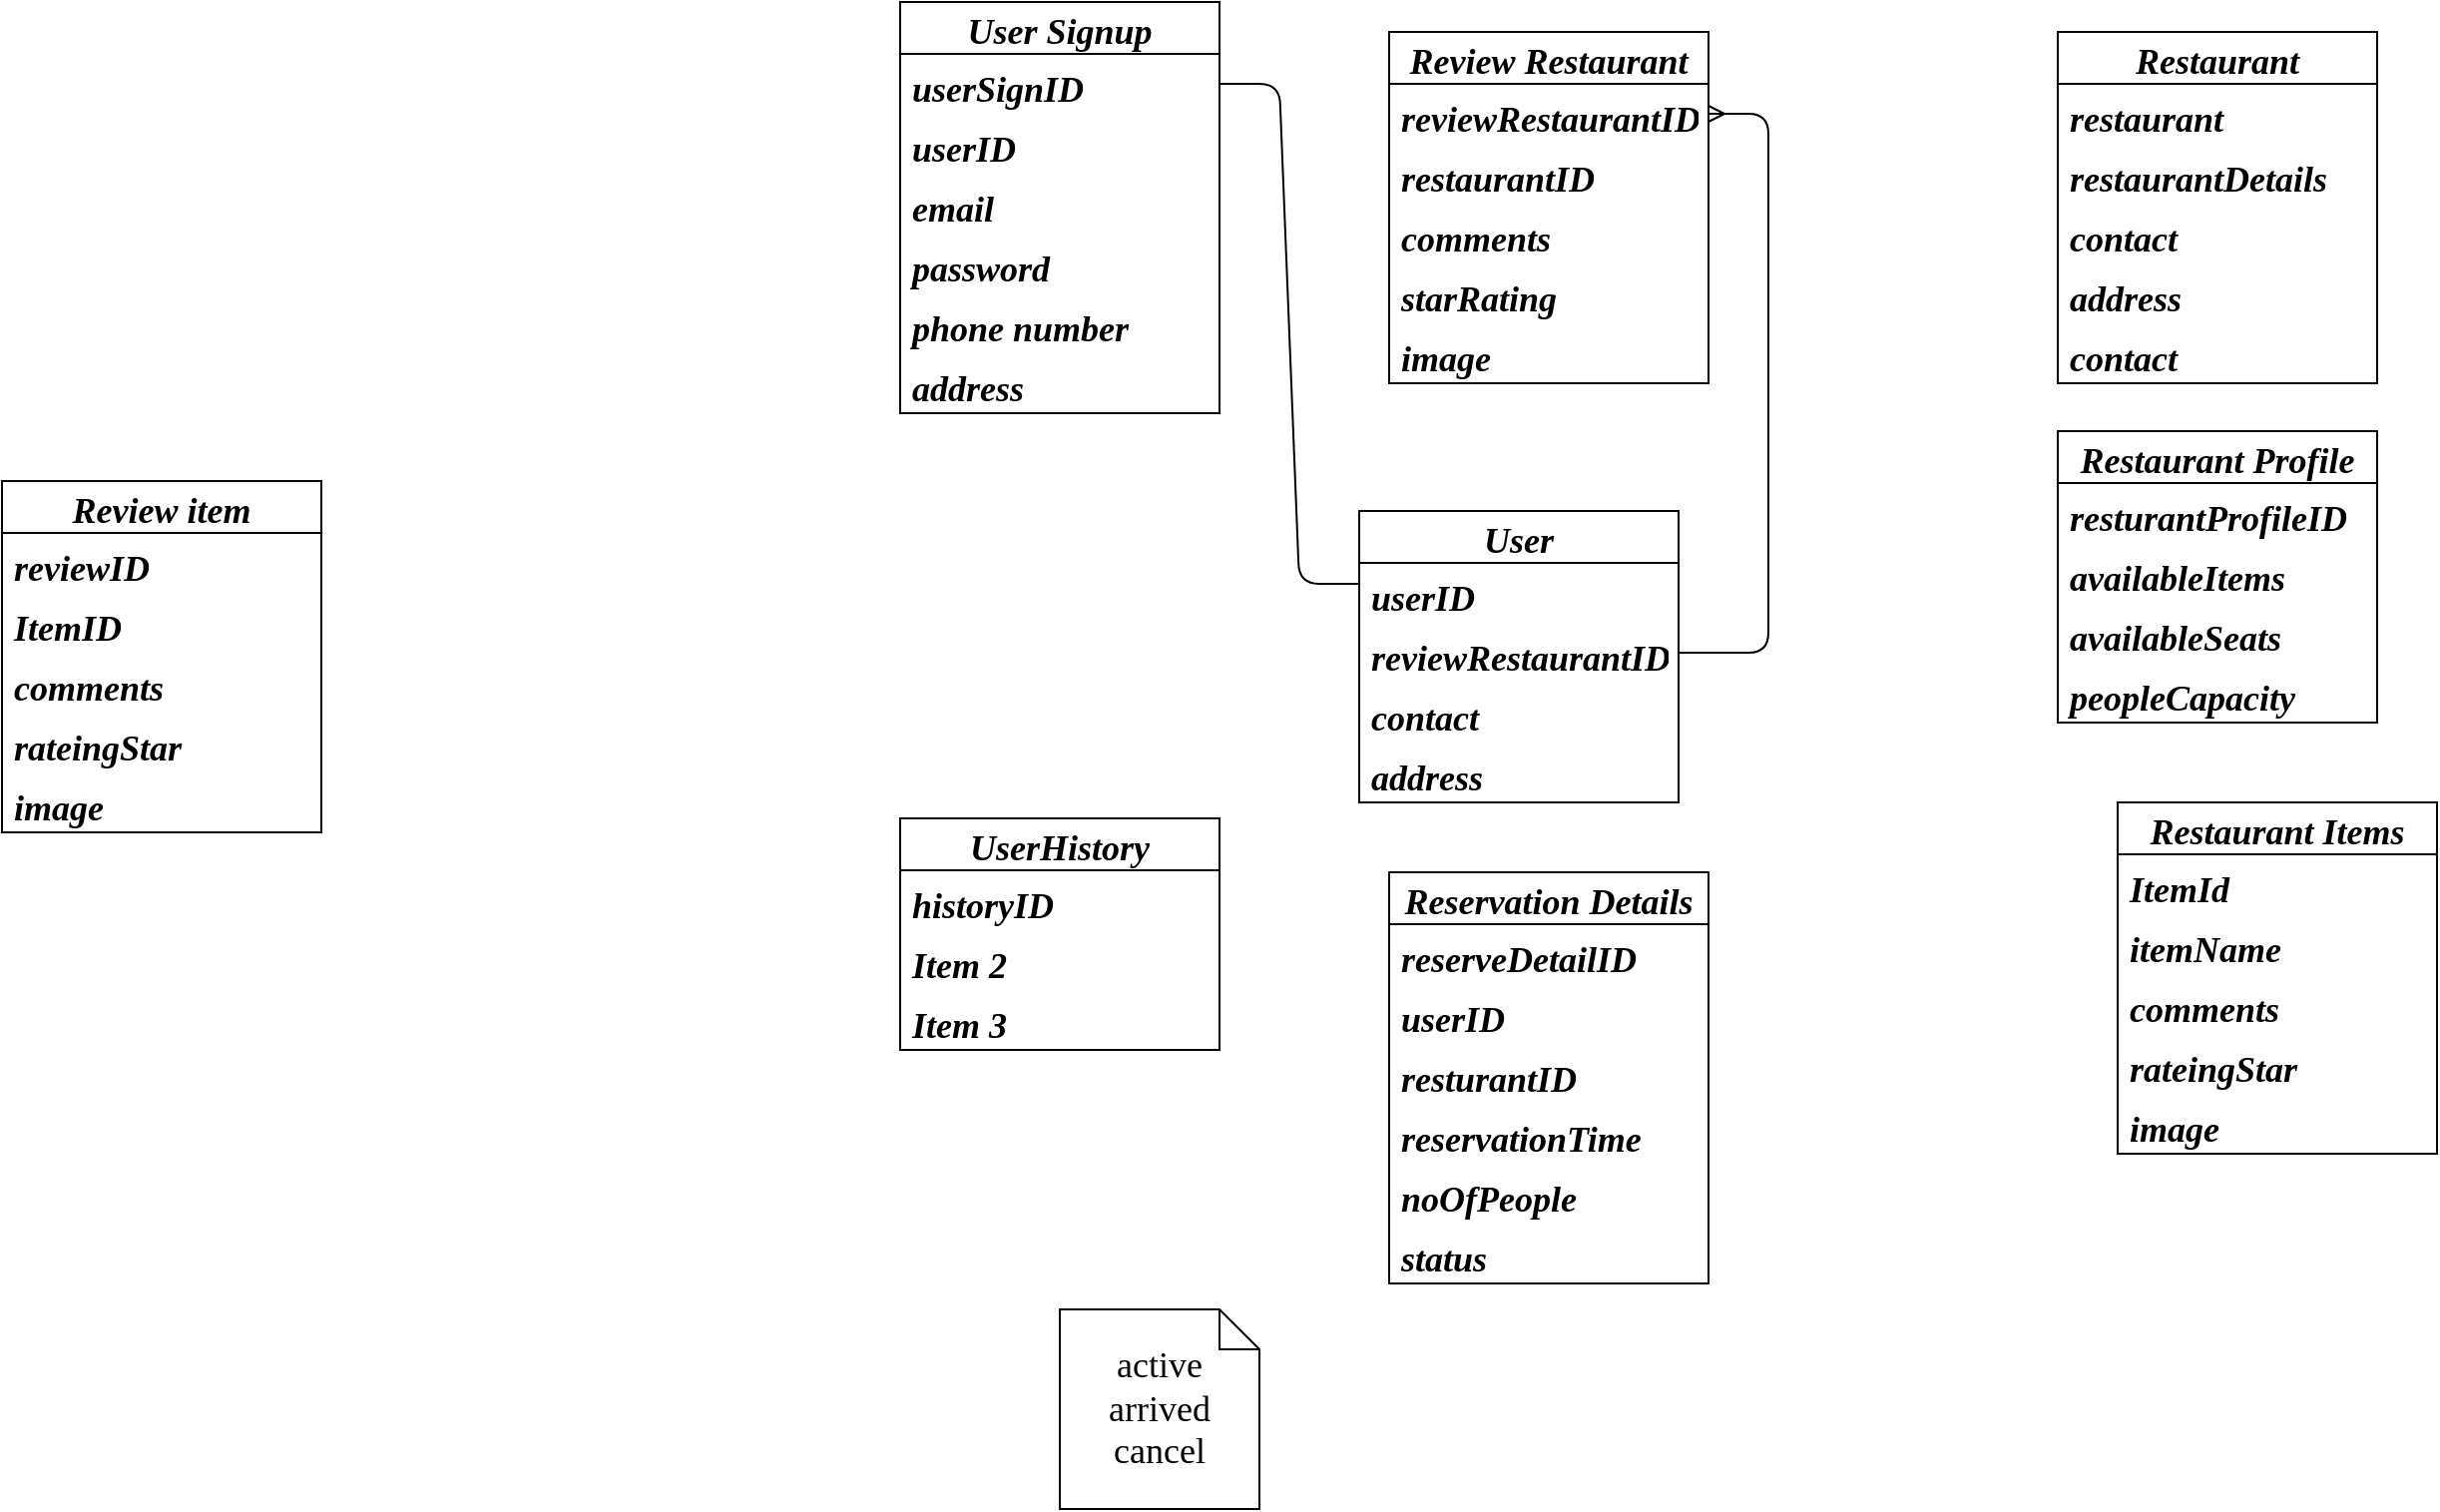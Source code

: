 <mxfile version="14.1.8" type="github">
  <diagram id="LtLgtl0H59_zhM7yrg9D" name="Page-1">
    <mxGraphModel dx="2071" dy="693" grid="1" gridSize="10" guides="1" tooltips="1" connect="1" arrows="1" fold="1" page="1" pageScale="1" pageWidth="850" pageHeight="1100" math="0" shadow="0">
      <root>
        <mxCell id="0" />
        <mxCell id="1" parent="0" />
        <mxCell id="K3Fq1qGG9vaQc0jTNdZ0-2" value="User" style="swimlane;fontStyle=3;childLayout=stackLayout;horizontal=1;startSize=26;horizontalStack=0;resizeParent=1;resizeParentMax=0;resizeLast=0;collapsible=1;marginBottom=0;align=center;fontSize=18;fontFamily=Times New Roman;" vertex="1" parent="1">
          <mxGeometry x="250" y="280" width="160" height="146" as="geometry" />
        </mxCell>
        <mxCell id="K3Fq1qGG9vaQc0jTNdZ0-3" value="userID" style="text;strokeColor=none;fillColor=none;spacingLeft=4;spacingRight=4;overflow=hidden;rotatable=0;points=[[0,0.5],[1,0.5]];portConstraint=eastwest;fontSize=18;fontFamily=Times New Roman;fontStyle=3" vertex="1" parent="K3Fq1qGG9vaQc0jTNdZ0-2">
          <mxGeometry y="26" width="160" height="30" as="geometry" />
        </mxCell>
        <mxCell id="K3Fq1qGG9vaQc0jTNdZ0-4" value="reviewRestaurantID" style="text;strokeColor=none;fillColor=none;spacingLeft=4;spacingRight=4;overflow=hidden;rotatable=0;points=[[0,0.5],[1,0.5]];portConstraint=eastwest;fontSize=18;fontFamily=Times New Roman;fontStyle=3" vertex="1" parent="K3Fq1qGG9vaQc0jTNdZ0-2">
          <mxGeometry y="56" width="160" height="30" as="geometry" />
        </mxCell>
        <mxCell id="K3Fq1qGG9vaQc0jTNdZ0-5" value="contact" style="text;strokeColor=none;fillColor=none;spacingLeft=4;spacingRight=4;overflow=hidden;rotatable=0;points=[[0,0.5],[1,0.5]];portConstraint=eastwest;fontSize=18;fontFamily=Times New Roman;fontStyle=3" vertex="1" parent="K3Fq1qGG9vaQc0jTNdZ0-2">
          <mxGeometry y="86" width="160" height="30" as="geometry" />
        </mxCell>
        <mxCell id="K3Fq1qGG9vaQc0jTNdZ0-13" value="address" style="text;strokeColor=none;fillColor=none;spacingLeft=4;spacingRight=4;overflow=hidden;rotatable=0;points=[[0,0.5],[1,0.5]];portConstraint=eastwest;fontSize=18;fontFamily=Times New Roman;fontStyle=3" vertex="1" parent="K3Fq1qGG9vaQc0jTNdZ0-2">
          <mxGeometry y="116" width="160" height="30" as="geometry" />
        </mxCell>
        <mxCell id="K3Fq1qGG9vaQc0jTNdZ0-7" value="Restaurant" style="swimlane;fontStyle=3;childLayout=stackLayout;horizontal=1;startSize=26;horizontalStack=0;resizeParent=1;resizeParentMax=0;resizeLast=0;collapsible=1;marginBottom=0;align=center;fontSize=18;fontFamily=Times New Roman;" vertex="1" parent="1">
          <mxGeometry x="600" y="40" width="160" height="176" as="geometry" />
        </mxCell>
        <mxCell id="K3Fq1qGG9vaQc0jTNdZ0-8" value="restaurant" style="text;strokeColor=none;fillColor=none;spacingLeft=4;spacingRight=4;overflow=hidden;rotatable=0;points=[[0,0.5],[1,0.5]];portConstraint=eastwest;fontSize=18;fontFamily=Times New Roman;fontStyle=3" vertex="1" parent="K3Fq1qGG9vaQc0jTNdZ0-7">
          <mxGeometry y="26" width="160" height="30" as="geometry" />
        </mxCell>
        <mxCell id="K3Fq1qGG9vaQc0jTNdZ0-9" value="restaurantDetails" style="text;strokeColor=none;fillColor=none;spacingLeft=4;spacingRight=4;overflow=hidden;rotatable=0;points=[[0,0.5],[1,0.5]];portConstraint=eastwest;fontSize=18;fontFamily=Times New Roman;fontStyle=3" vertex="1" parent="K3Fq1qGG9vaQc0jTNdZ0-7">
          <mxGeometry y="56" width="160" height="30" as="geometry" />
        </mxCell>
        <mxCell id="K3Fq1qGG9vaQc0jTNdZ0-10" value="contact" style="text;strokeColor=none;fillColor=none;spacingLeft=4;spacingRight=4;overflow=hidden;rotatable=0;points=[[0,0.5],[1,0.5]];portConstraint=eastwest;fontSize=18;fontFamily=Times New Roman;fontStyle=3" vertex="1" parent="K3Fq1qGG9vaQc0jTNdZ0-7">
          <mxGeometry y="86" width="160" height="30" as="geometry" />
        </mxCell>
        <mxCell id="K3Fq1qGG9vaQc0jTNdZ0-11" value="address" style="text;strokeColor=none;fillColor=none;spacingLeft=4;spacingRight=4;overflow=hidden;rotatable=0;points=[[0,0.5],[1,0.5]];portConstraint=eastwest;fontSize=18;fontFamily=Times New Roman;fontStyle=3" vertex="1" parent="K3Fq1qGG9vaQc0jTNdZ0-7">
          <mxGeometry y="116" width="160" height="30" as="geometry" />
        </mxCell>
        <mxCell id="K3Fq1qGG9vaQc0jTNdZ0-12" value="contact" style="text;strokeColor=none;fillColor=none;spacingLeft=4;spacingRight=4;overflow=hidden;rotatable=0;points=[[0,0.5],[1,0.5]];portConstraint=eastwest;fontSize=18;fontFamily=Times New Roman;fontStyle=3" vertex="1" parent="K3Fq1qGG9vaQc0jTNdZ0-7">
          <mxGeometry y="146" width="160" height="30" as="geometry" />
        </mxCell>
        <mxCell id="K3Fq1qGG9vaQc0jTNdZ0-14" value="Restaurant Profile" style="swimlane;fontStyle=3;childLayout=stackLayout;horizontal=1;startSize=26;horizontalStack=0;resizeParent=1;resizeParentMax=0;resizeLast=0;collapsible=1;marginBottom=0;align=center;fontSize=18;fontFamily=Times New Roman;" vertex="1" parent="1">
          <mxGeometry x="600" y="240" width="160" height="146" as="geometry" />
        </mxCell>
        <mxCell id="K3Fq1qGG9vaQc0jTNdZ0-18" value="resturantProfileID" style="text;strokeColor=none;fillColor=none;spacingLeft=4;spacingRight=4;overflow=hidden;rotatable=0;points=[[0,0.5],[1,0.5]];portConstraint=eastwest;fontSize=18;fontFamily=Times New Roman;fontStyle=3" vertex="1" parent="K3Fq1qGG9vaQc0jTNdZ0-14">
          <mxGeometry y="26" width="160" height="30" as="geometry" />
        </mxCell>
        <mxCell id="K3Fq1qGG9vaQc0jTNdZ0-15" value="availableItems" style="text;strokeColor=none;fillColor=none;spacingLeft=4;spacingRight=4;overflow=hidden;rotatable=0;points=[[0,0.5],[1,0.5]];portConstraint=eastwest;fontSize=18;fontFamily=Times New Roman;fontStyle=3" vertex="1" parent="K3Fq1qGG9vaQc0jTNdZ0-14">
          <mxGeometry y="56" width="160" height="30" as="geometry" />
        </mxCell>
        <mxCell id="K3Fq1qGG9vaQc0jTNdZ0-16" value="availableSeats" style="text;strokeColor=none;fillColor=none;spacingLeft=4;spacingRight=4;overflow=hidden;rotatable=0;points=[[0,0.5],[1,0.5]];portConstraint=eastwest;fontSize=18;fontFamily=Times New Roman;fontStyle=3" vertex="1" parent="K3Fq1qGG9vaQc0jTNdZ0-14">
          <mxGeometry y="86" width="160" height="30" as="geometry" />
        </mxCell>
        <mxCell id="K3Fq1qGG9vaQc0jTNdZ0-17" value="peopleCapacity" style="text;strokeColor=none;fillColor=none;spacingLeft=4;spacingRight=4;overflow=hidden;rotatable=0;points=[[0,0.5],[1,0.5]];portConstraint=eastwest;fontSize=18;fontFamily=Times New Roman;fontStyle=3" vertex="1" parent="K3Fq1qGG9vaQc0jTNdZ0-14">
          <mxGeometry y="116" width="160" height="30" as="geometry" />
        </mxCell>
        <mxCell id="K3Fq1qGG9vaQc0jTNdZ0-24" value="User Signup" style="swimlane;fontStyle=3;childLayout=stackLayout;horizontal=1;startSize=26;horizontalStack=0;resizeParent=1;resizeParentMax=0;resizeLast=0;collapsible=1;marginBottom=0;align=center;fontSize=18;fontFamily=Times New Roman;" vertex="1" parent="1">
          <mxGeometry x="20" y="25" width="160" height="206" as="geometry" />
        </mxCell>
        <mxCell id="K3Fq1qGG9vaQc0jTNdZ0-25" value="userSignID" style="text;strokeColor=none;fillColor=none;spacingLeft=4;spacingRight=4;overflow=hidden;rotatable=0;points=[[0,0.5],[1,0.5]];portConstraint=eastwest;fontSize=18;fontFamily=Times New Roman;fontStyle=3" vertex="1" parent="K3Fq1qGG9vaQc0jTNdZ0-24">
          <mxGeometry y="26" width="160" height="30" as="geometry" />
        </mxCell>
        <mxCell id="K3Fq1qGG9vaQc0jTNdZ0-32" value="userID" style="text;strokeColor=none;fillColor=none;spacingLeft=4;spacingRight=4;overflow=hidden;rotatable=0;points=[[0,0.5],[1,0.5]];portConstraint=eastwest;fontSize=18;fontFamily=Times New Roman;fontStyle=3" vertex="1" parent="K3Fq1qGG9vaQc0jTNdZ0-24">
          <mxGeometry y="56" width="160" height="30" as="geometry" />
        </mxCell>
        <mxCell id="K3Fq1qGG9vaQc0jTNdZ0-26" value="email" style="text;strokeColor=none;fillColor=none;spacingLeft=4;spacingRight=4;overflow=hidden;rotatable=0;points=[[0,0.5],[1,0.5]];portConstraint=eastwest;fontSize=18;fontFamily=Times New Roman;fontStyle=3" vertex="1" parent="K3Fq1qGG9vaQc0jTNdZ0-24">
          <mxGeometry y="86" width="160" height="30" as="geometry" />
        </mxCell>
        <mxCell id="K3Fq1qGG9vaQc0jTNdZ0-27" value="password" style="text;strokeColor=none;fillColor=none;spacingLeft=4;spacingRight=4;overflow=hidden;rotatable=0;points=[[0,0.5],[1,0.5]];portConstraint=eastwest;fontSize=18;fontFamily=Times New Roman;fontStyle=3" vertex="1" parent="K3Fq1qGG9vaQc0jTNdZ0-24">
          <mxGeometry y="116" width="160" height="30" as="geometry" />
        </mxCell>
        <mxCell id="K3Fq1qGG9vaQc0jTNdZ0-28" value="phone number" style="text;strokeColor=none;fillColor=none;spacingLeft=4;spacingRight=4;overflow=hidden;rotatable=0;points=[[0,0.5],[1,0.5]];portConstraint=eastwest;fontSize=18;fontFamily=Times New Roman;fontStyle=3" vertex="1" parent="K3Fq1qGG9vaQc0jTNdZ0-24">
          <mxGeometry y="146" width="160" height="30" as="geometry" />
        </mxCell>
        <mxCell id="K3Fq1qGG9vaQc0jTNdZ0-29" value="address" style="text;strokeColor=none;fillColor=none;spacingLeft=4;spacingRight=4;overflow=hidden;rotatable=0;points=[[0,0.5],[1,0.5]];portConstraint=eastwest;fontSize=18;fontFamily=Times New Roman;fontStyle=3" vertex="1" parent="K3Fq1qGG9vaQc0jTNdZ0-24">
          <mxGeometry y="176" width="160" height="30" as="geometry" />
        </mxCell>
        <mxCell id="K3Fq1qGG9vaQc0jTNdZ0-33" value="" style="edgeStyle=entityRelationEdgeStyle;fontSize=18;html=1;endArrow=none;entryX=0;entryY=0.25;entryDx=0;entryDy=0;exitX=1;exitY=0.5;exitDx=0;exitDy=0;endFill=0;fontFamily=Times New Roman;fontStyle=3" edge="1" parent="1" source="K3Fq1qGG9vaQc0jTNdZ0-25" target="K3Fq1qGG9vaQc0jTNdZ0-2">
          <mxGeometry width="100" height="100" relative="1" as="geometry">
            <mxPoint x="80" y="-120" as="sourcePoint" />
            <mxPoint x="170" y="81" as="targetPoint" />
          </mxGeometry>
        </mxCell>
        <mxCell id="K3Fq1qGG9vaQc0jTNdZ0-20" value="Review Restaurant" style="swimlane;fontStyle=3;childLayout=stackLayout;horizontal=1;startSize=26;horizontalStack=0;resizeParent=1;resizeParentMax=0;resizeLast=0;collapsible=1;marginBottom=0;align=center;fontSize=18;fontFamily=Times New Roman;" vertex="1" parent="1">
          <mxGeometry x="265" y="40" width="160" height="176" as="geometry" />
        </mxCell>
        <mxCell id="K3Fq1qGG9vaQc0jTNdZ0-21" value="reviewRestaurantID" style="text;strokeColor=none;fillColor=none;spacingLeft=4;spacingRight=4;overflow=hidden;rotatable=0;points=[[0,0.5],[1,0.5]];portConstraint=eastwest;fontSize=18;fontFamily=Times New Roman;fontStyle=3" vertex="1" parent="K3Fq1qGG9vaQc0jTNdZ0-20">
          <mxGeometry y="26" width="160" height="30" as="geometry" />
        </mxCell>
        <mxCell id="K3Fq1qGG9vaQc0jTNdZ0-22" value="restaurantID" style="text;strokeColor=none;fillColor=none;spacingLeft=4;spacingRight=4;overflow=hidden;rotatable=0;points=[[0,0.5],[1,0.5]];portConstraint=eastwest;fontSize=18;fontFamily=Times New Roman;fontStyle=3" vertex="1" parent="K3Fq1qGG9vaQc0jTNdZ0-20">
          <mxGeometry y="56" width="160" height="30" as="geometry" />
        </mxCell>
        <mxCell id="K3Fq1qGG9vaQc0jTNdZ0-23" value="comments" style="text;strokeColor=none;fillColor=none;spacingLeft=4;spacingRight=4;overflow=hidden;rotatable=0;points=[[0,0.5],[1,0.5]];portConstraint=eastwest;fontSize=18;fontFamily=Times New Roman;fontStyle=3" vertex="1" parent="K3Fq1qGG9vaQc0jTNdZ0-20">
          <mxGeometry y="86" width="160" height="30" as="geometry" />
        </mxCell>
        <mxCell id="K3Fq1qGG9vaQc0jTNdZ0-35" value="starRating" style="text;strokeColor=none;fillColor=none;spacingLeft=4;spacingRight=4;overflow=hidden;rotatable=0;points=[[0,0.5],[1,0.5]];portConstraint=eastwest;fontSize=18;fontFamily=Times New Roman;fontStyle=3" vertex="1" parent="K3Fq1qGG9vaQc0jTNdZ0-20">
          <mxGeometry y="116" width="160" height="30" as="geometry" />
        </mxCell>
        <mxCell id="K3Fq1qGG9vaQc0jTNdZ0-36" value="image" style="text;strokeColor=none;fillColor=none;spacingLeft=4;spacingRight=4;overflow=hidden;rotatable=0;points=[[0,0.5],[1,0.5]];portConstraint=eastwest;fontSize=18;fontFamily=Times New Roman;fontStyle=3" vertex="1" parent="K3Fq1qGG9vaQc0jTNdZ0-20">
          <mxGeometry y="146" width="160" height="30" as="geometry" />
        </mxCell>
        <mxCell id="K3Fq1qGG9vaQc0jTNdZ0-37" value="Review item" style="swimlane;fontStyle=3;childLayout=stackLayout;horizontal=1;startSize=26;horizontalStack=0;resizeParent=1;resizeParentMax=0;resizeLast=0;collapsible=1;marginBottom=0;align=center;fontSize=18;fontFamily=Times New Roman;" vertex="1" parent="1">
          <mxGeometry x="-430" y="265" width="160" height="176" as="geometry" />
        </mxCell>
        <mxCell id="K3Fq1qGG9vaQc0jTNdZ0-38" value="reviewID" style="text;strokeColor=none;fillColor=none;spacingLeft=4;spacingRight=4;overflow=hidden;rotatable=0;points=[[0,0.5],[1,0.5]];portConstraint=eastwest;fontSize=18;fontFamily=Times New Roman;fontStyle=3" vertex="1" parent="K3Fq1qGG9vaQc0jTNdZ0-37">
          <mxGeometry y="26" width="160" height="30" as="geometry" />
        </mxCell>
        <mxCell id="K3Fq1qGG9vaQc0jTNdZ0-39" value="ItemID" style="text;strokeColor=none;fillColor=none;spacingLeft=4;spacingRight=4;overflow=hidden;rotatable=0;points=[[0,0.5],[1,0.5]];portConstraint=eastwest;fontSize=18;fontFamily=Times New Roman;fontStyle=3" vertex="1" parent="K3Fq1qGG9vaQc0jTNdZ0-37">
          <mxGeometry y="56" width="160" height="30" as="geometry" />
        </mxCell>
        <mxCell id="K3Fq1qGG9vaQc0jTNdZ0-40" value="comments" style="text;strokeColor=none;fillColor=none;spacingLeft=4;spacingRight=4;overflow=hidden;rotatable=0;points=[[0,0.5],[1,0.5]];portConstraint=eastwest;fontSize=18;fontFamily=Times New Roman;fontStyle=3" vertex="1" parent="K3Fq1qGG9vaQc0jTNdZ0-37">
          <mxGeometry y="86" width="160" height="30" as="geometry" />
        </mxCell>
        <mxCell id="K3Fq1qGG9vaQc0jTNdZ0-41" value="rateingStar" style="text;strokeColor=none;fillColor=none;spacingLeft=4;spacingRight=4;overflow=hidden;rotatable=0;points=[[0,0.5],[1,0.5]];portConstraint=eastwest;fontSize=18;fontFamily=Times New Roman;fontStyle=3" vertex="1" parent="K3Fq1qGG9vaQc0jTNdZ0-37">
          <mxGeometry y="116" width="160" height="30" as="geometry" />
        </mxCell>
        <mxCell id="K3Fq1qGG9vaQc0jTNdZ0-42" value="image" style="text;strokeColor=none;fillColor=none;spacingLeft=4;spacingRight=4;overflow=hidden;rotatable=0;points=[[0,0.5],[1,0.5]];portConstraint=eastwest;fontSize=18;fontFamily=Times New Roman;fontStyle=3" vertex="1" parent="K3Fq1qGG9vaQc0jTNdZ0-37">
          <mxGeometry y="146" width="160" height="30" as="geometry" />
        </mxCell>
        <mxCell id="K3Fq1qGG9vaQc0jTNdZ0-44" value="" style="edgeStyle=entityRelationEdgeStyle;fontSize=18;html=1;endArrow=ERmany;exitX=1;exitY=0.5;exitDx=0;exitDy=0;fontFamily=Times New Roman;fontStyle=3" edge="1" parent="1" source="K3Fq1qGG9vaQc0jTNdZ0-4" target="K3Fq1qGG9vaQc0jTNdZ0-21">
          <mxGeometry width="100" height="100" relative="1" as="geometry">
            <mxPoint x="40" y="600" as="sourcePoint" />
            <mxPoint x="140" y="500" as="targetPoint" />
          </mxGeometry>
        </mxCell>
        <mxCell id="K3Fq1qGG9vaQc0jTNdZ0-45" value="Restaurant Items" style="swimlane;fontStyle=3;childLayout=stackLayout;horizontal=1;startSize=26;horizontalStack=0;resizeParent=1;resizeParentMax=0;resizeLast=0;collapsible=1;marginBottom=0;align=center;fontSize=18;fontFamily=Times New Roman;" vertex="1" parent="1">
          <mxGeometry x="630" y="426" width="160" height="176" as="geometry" />
        </mxCell>
        <mxCell id="K3Fq1qGG9vaQc0jTNdZ0-46" value="ItemId" style="text;strokeColor=none;fillColor=none;spacingLeft=4;spacingRight=4;overflow=hidden;rotatable=0;points=[[0,0.5],[1,0.5]];portConstraint=eastwest;fontSize=18;fontFamily=Times New Roman;fontStyle=3" vertex="1" parent="K3Fq1qGG9vaQc0jTNdZ0-45">
          <mxGeometry y="26" width="160" height="30" as="geometry" />
        </mxCell>
        <mxCell id="K3Fq1qGG9vaQc0jTNdZ0-47" value="itemName" style="text;strokeColor=none;fillColor=none;spacingLeft=4;spacingRight=4;overflow=hidden;rotatable=0;points=[[0,0.5],[1,0.5]];portConstraint=eastwest;fontSize=18;fontFamily=Times New Roman;fontStyle=3" vertex="1" parent="K3Fq1qGG9vaQc0jTNdZ0-45">
          <mxGeometry y="56" width="160" height="30" as="geometry" />
        </mxCell>
        <mxCell id="K3Fq1qGG9vaQc0jTNdZ0-48" value="comments" style="text;strokeColor=none;fillColor=none;spacingLeft=4;spacingRight=4;overflow=hidden;rotatable=0;points=[[0,0.5],[1,0.5]];portConstraint=eastwest;fontSize=18;fontFamily=Times New Roman;fontStyle=3" vertex="1" parent="K3Fq1qGG9vaQc0jTNdZ0-45">
          <mxGeometry y="86" width="160" height="30" as="geometry" />
        </mxCell>
        <mxCell id="K3Fq1qGG9vaQc0jTNdZ0-49" value="rateingStar" style="text;strokeColor=none;fillColor=none;spacingLeft=4;spacingRight=4;overflow=hidden;rotatable=0;points=[[0,0.5],[1,0.5]];portConstraint=eastwest;fontSize=18;fontFamily=Times New Roman;fontStyle=3" vertex="1" parent="K3Fq1qGG9vaQc0jTNdZ0-45">
          <mxGeometry y="116" width="160" height="30" as="geometry" />
        </mxCell>
        <mxCell id="K3Fq1qGG9vaQc0jTNdZ0-50" value="image" style="text;strokeColor=none;fillColor=none;spacingLeft=4;spacingRight=4;overflow=hidden;rotatable=0;points=[[0,0.5],[1,0.5]];portConstraint=eastwest;fontSize=18;fontFamily=Times New Roman;fontStyle=3" vertex="1" parent="K3Fq1qGG9vaQc0jTNdZ0-45">
          <mxGeometry y="146" width="160" height="30" as="geometry" />
        </mxCell>
        <mxCell id="K3Fq1qGG9vaQc0jTNdZ0-51" value="UserHistory" style="swimlane;fontStyle=3;childLayout=stackLayout;horizontal=1;startSize=26;horizontalStack=0;resizeParent=1;resizeParentMax=0;resizeLast=0;collapsible=1;marginBottom=0;align=center;fontSize=18;fontFamily=Times New Roman;" vertex="1" parent="1">
          <mxGeometry x="20" y="434" width="160" height="116" as="geometry" />
        </mxCell>
        <mxCell id="K3Fq1qGG9vaQc0jTNdZ0-52" value="historyID" style="text;strokeColor=none;fillColor=none;spacingLeft=4;spacingRight=4;overflow=hidden;rotatable=0;points=[[0,0.5],[1,0.5]];portConstraint=eastwest;fontSize=18;fontFamily=Times New Roman;fontStyle=3" vertex="1" parent="K3Fq1qGG9vaQc0jTNdZ0-51">
          <mxGeometry y="26" width="160" height="30" as="geometry" />
        </mxCell>
        <mxCell id="K3Fq1qGG9vaQc0jTNdZ0-53" value="Item 2" style="text;strokeColor=none;fillColor=none;spacingLeft=4;spacingRight=4;overflow=hidden;rotatable=0;points=[[0,0.5],[1,0.5]];portConstraint=eastwest;fontSize=18;fontFamily=Times New Roman;fontStyle=3" vertex="1" parent="K3Fq1qGG9vaQc0jTNdZ0-51">
          <mxGeometry y="56" width="160" height="30" as="geometry" />
        </mxCell>
        <mxCell id="K3Fq1qGG9vaQc0jTNdZ0-54" value="Item 3" style="text;strokeColor=none;fillColor=none;spacingLeft=4;spacingRight=4;overflow=hidden;rotatable=0;points=[[0,0.5],[1,0.5]];portConstraint=eastwest;fontSize=18;fontFamily=Times New Roman;fontStyle=3" vertex="1" parent="K3Fq1qGG9vaQc0jTNdZ0-51">
          <mxGeometry y="86" width="160" height="30" as="geometry" />
        </mxCell>
        <mxCell id="K3Fq1qGG9vaQc0jTNdZ0-55" value="Reservation Details" style="swimlane;fontStyle=3;childLayout=stackLayout;horizontal=1;startSize=26;horizontalStack=0;resizeParent=1;resizeParentMax=0;resizeLast=0;collapsible=1;marginBottom=0;align=center;fontSize=18;fontFamily=Times New Roman;" vertex="1" parent="1">
          <mxGeometry x="265" y="461" width="160" height="206" as="geometry" />
        </mxCell>
        <mxCell id="K3Fq1qGG9vaQc0jTNdZ0-56" value="reserveDetailID" style="text;strokeColor=none;fillColor=none;spacingLeft=4;spacingRight=4;overflow=hidden;rotatable=0;points=[[0,0.5],[1,0.5]];portConstraint=eastwest;fontSize=18;fontFamily=Times New Roman;fontStyle=3" vertex="1" parent="K3Fq1qGG9vaQc0jTNdZ0-55">
          <mxGeometry y="26" width="160" height="30" as="geometry" />
        </mxCell>
        <mxCell id="K3Fq1qGG9vaQc0jTNdZ0-59" value="userID" style="text;strokeColor=none;fillColor=none;spacingLeft=4;spacingRight=4;overflow=hidden;rotatable=0;points=[[0,0.5],[1,0.5]];portConstraint=eastwest;fontSize=18;fontFamily=Times New Roman;fontStyle=3" vertex="1" parent="K3Fq1qGG9vaQc0jTNdZ0-55">
          <mxGeometry y="56" width="160" height="30" as="geometry" />
        </mxCell>
        <mxCell id="K3Fq1qGG9vaQc0jTNdZ0-58" value="resturantID" style="text;strokeColor=none;fillColor=none;spacingLeft=4;spacingRight=4;overflow=hidden;rotatable=0;points=[[0,0.5],[1,0.5]];portConstraint=eastwest;fontSize=18;fontFamily=Times New Roman;fontStyle=3" vertex="1" parent="K3Fq1qGG9vaQc0jTNdZ0-55">
          <mxGeometry y="86" width="160" height="30" as="geometry" />
        </mxCell>
        <mxCell id="K3Fq1qGG9vaQc0jTNdZ0-57" value="reservationTime" style="text;strokeColor=none;fillColor=none;spacingLeft=4;spacingRight=4;overflow=hidden;rotatable=0;points=[[0,0.5],[1,0.5]];portConstraint=eastwest;fontSize=18;fontFamily=Times New Roman;fontStyle=3" vertex="1" parent="K3Fq1qGG9vaQc0jTNdZ0-55">
          <mxGeometry y="116" width="160" height="30" as="geometry" />
        </mxCell>
        <mxCell id="K3Fq1qGG9vaQc0jTNdZ0-60" value="noOfPeople" style="text;strokeColor=none;fillColor=none;spacingLeft=4;spacingRight=4;overflow=hidden;rotatable=0;points=[[0,0.5],[1,0.5]];portConstraint=eastwest;fontSize=18;fontFamily=Times New Roman;fontStyle=3" vertex="1" parent="K3Fq1qGG9vaQc0jTNdZ0-55">
          <mxGeometry y="146" width="160" height="30" as="geometry" />
        </mxCell>
        <mxCell id="K3Fq1qGG9vaQc0jTNdZ0-61" value="status" style="text;strokeColor=none;fillColor=none;spacingLeft=4;spacingRight=4;overflow=hidden;rotatable=0;points=[[0,0.5],[1,0.5]];portConstraint=eastwest;fontSize=18;fontFamily=Times New Roman;fontStyle=3" vertex="1" parent="K3Fq1qGG9vaQc0jTNdZ0-55">
          <mxGeometry y="176" width="160" height="30" as="geometry" />
        </mxCell>
        <mxCell id="K3Fq1qGG9vaQc0jTNdZ0-62" value="active&lt;br&gt;arrived&lt;br&gt;cancel" style="shape=note;size=20;whiteSpace=wrap;html=1;fontFamily=Times New Roman;fontSize=18;" vertex="1" parent="1">
          <mxGeometry x="100" y="680" width="100" height="100" as="geometry" />
        </mxCell>
      </root>
    </mxGraphModel>
  </diagram>
</mxfile>
